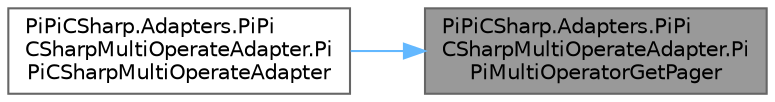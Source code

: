digraph "PiPiCSharp.Adapters.PiPiCSharpMultiOperateAdapter.PiPiMultiOperatorGetPager"
{
 // LATEX_PDF_SIZE
  bgcolor="transparent";
  edge [fontname=Helvetica,fontsize=10,labelfontname=Helvetica,labelfontsize=10];
  node [fontname=Helvetica,fontsize=10,shape=box,height=0.2,width=0.4];
  rankdir="RL";
  Node1 [id="Node000001",label="PiPiCSharp.Adapters.PiPi\lCSharpMultiOperateAdapter.Pi\lPiMultiOperatorGetPager",height=0.2,width=0.4,color="gray40", fillcolor="grey60", style="filled", fontcolor="black",tooltip="Invoke c++ PiPiMultiOperator GetPager."];
  Node1 -> Node2 [id="edge1_Node000001_Node000002",dir="back",color="steelblue1",style="solid",tooltip=" "];
  Node2 [id="Node000002",label="PiPiCSharp.Adapters.PiPi\lCSharpMultiOperateAdapter.Pi\lPiCSharpMultiOperateAdapter",height=0.2,width=0.4,color="grey40", fillcolor="white", style="filled",URL="$class_pi_pi_c_sharp_1_1_adapters_1_1_pi_pi_c_sharp_multi_operate_adapter.html#a9b3e141abad1bb753075e8af2e6b46b7",tooltip="Initializes a new instance of the PiPiCSharpMultiOperateAdapter class."];
}
